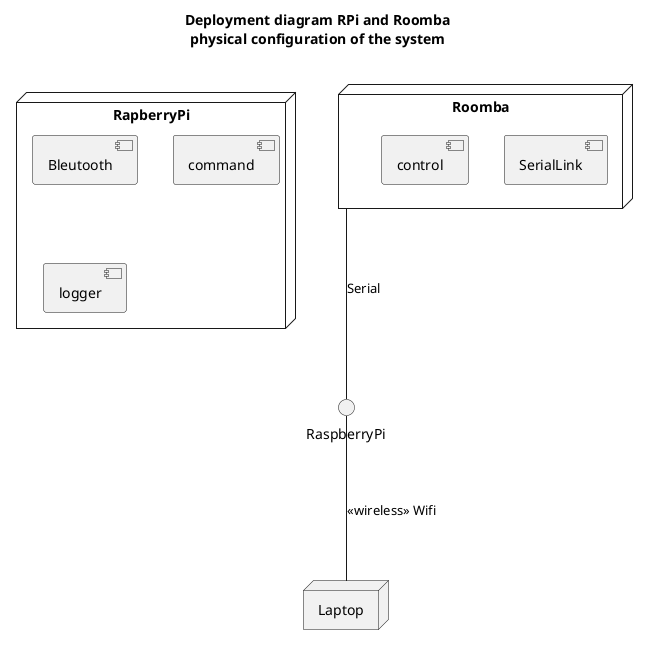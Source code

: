 //  Deployment diagram, showing the Roomba, Battery charger and RaspberryPi and the main
    libs and code components.
@startuml
title Deployment diagram RPi and Roomba\nphysical configuration of the system\n


node Roomba {
component SerialLink
component control
}

node RapberryPi {
component Bleutooth
component command
component logger
}

node Laptop {
component SerialLink
}

Roomba --- RaspberryPi : Serial
RaspberryPi --- Laptop : <<wireless>> Wifi
@enduml